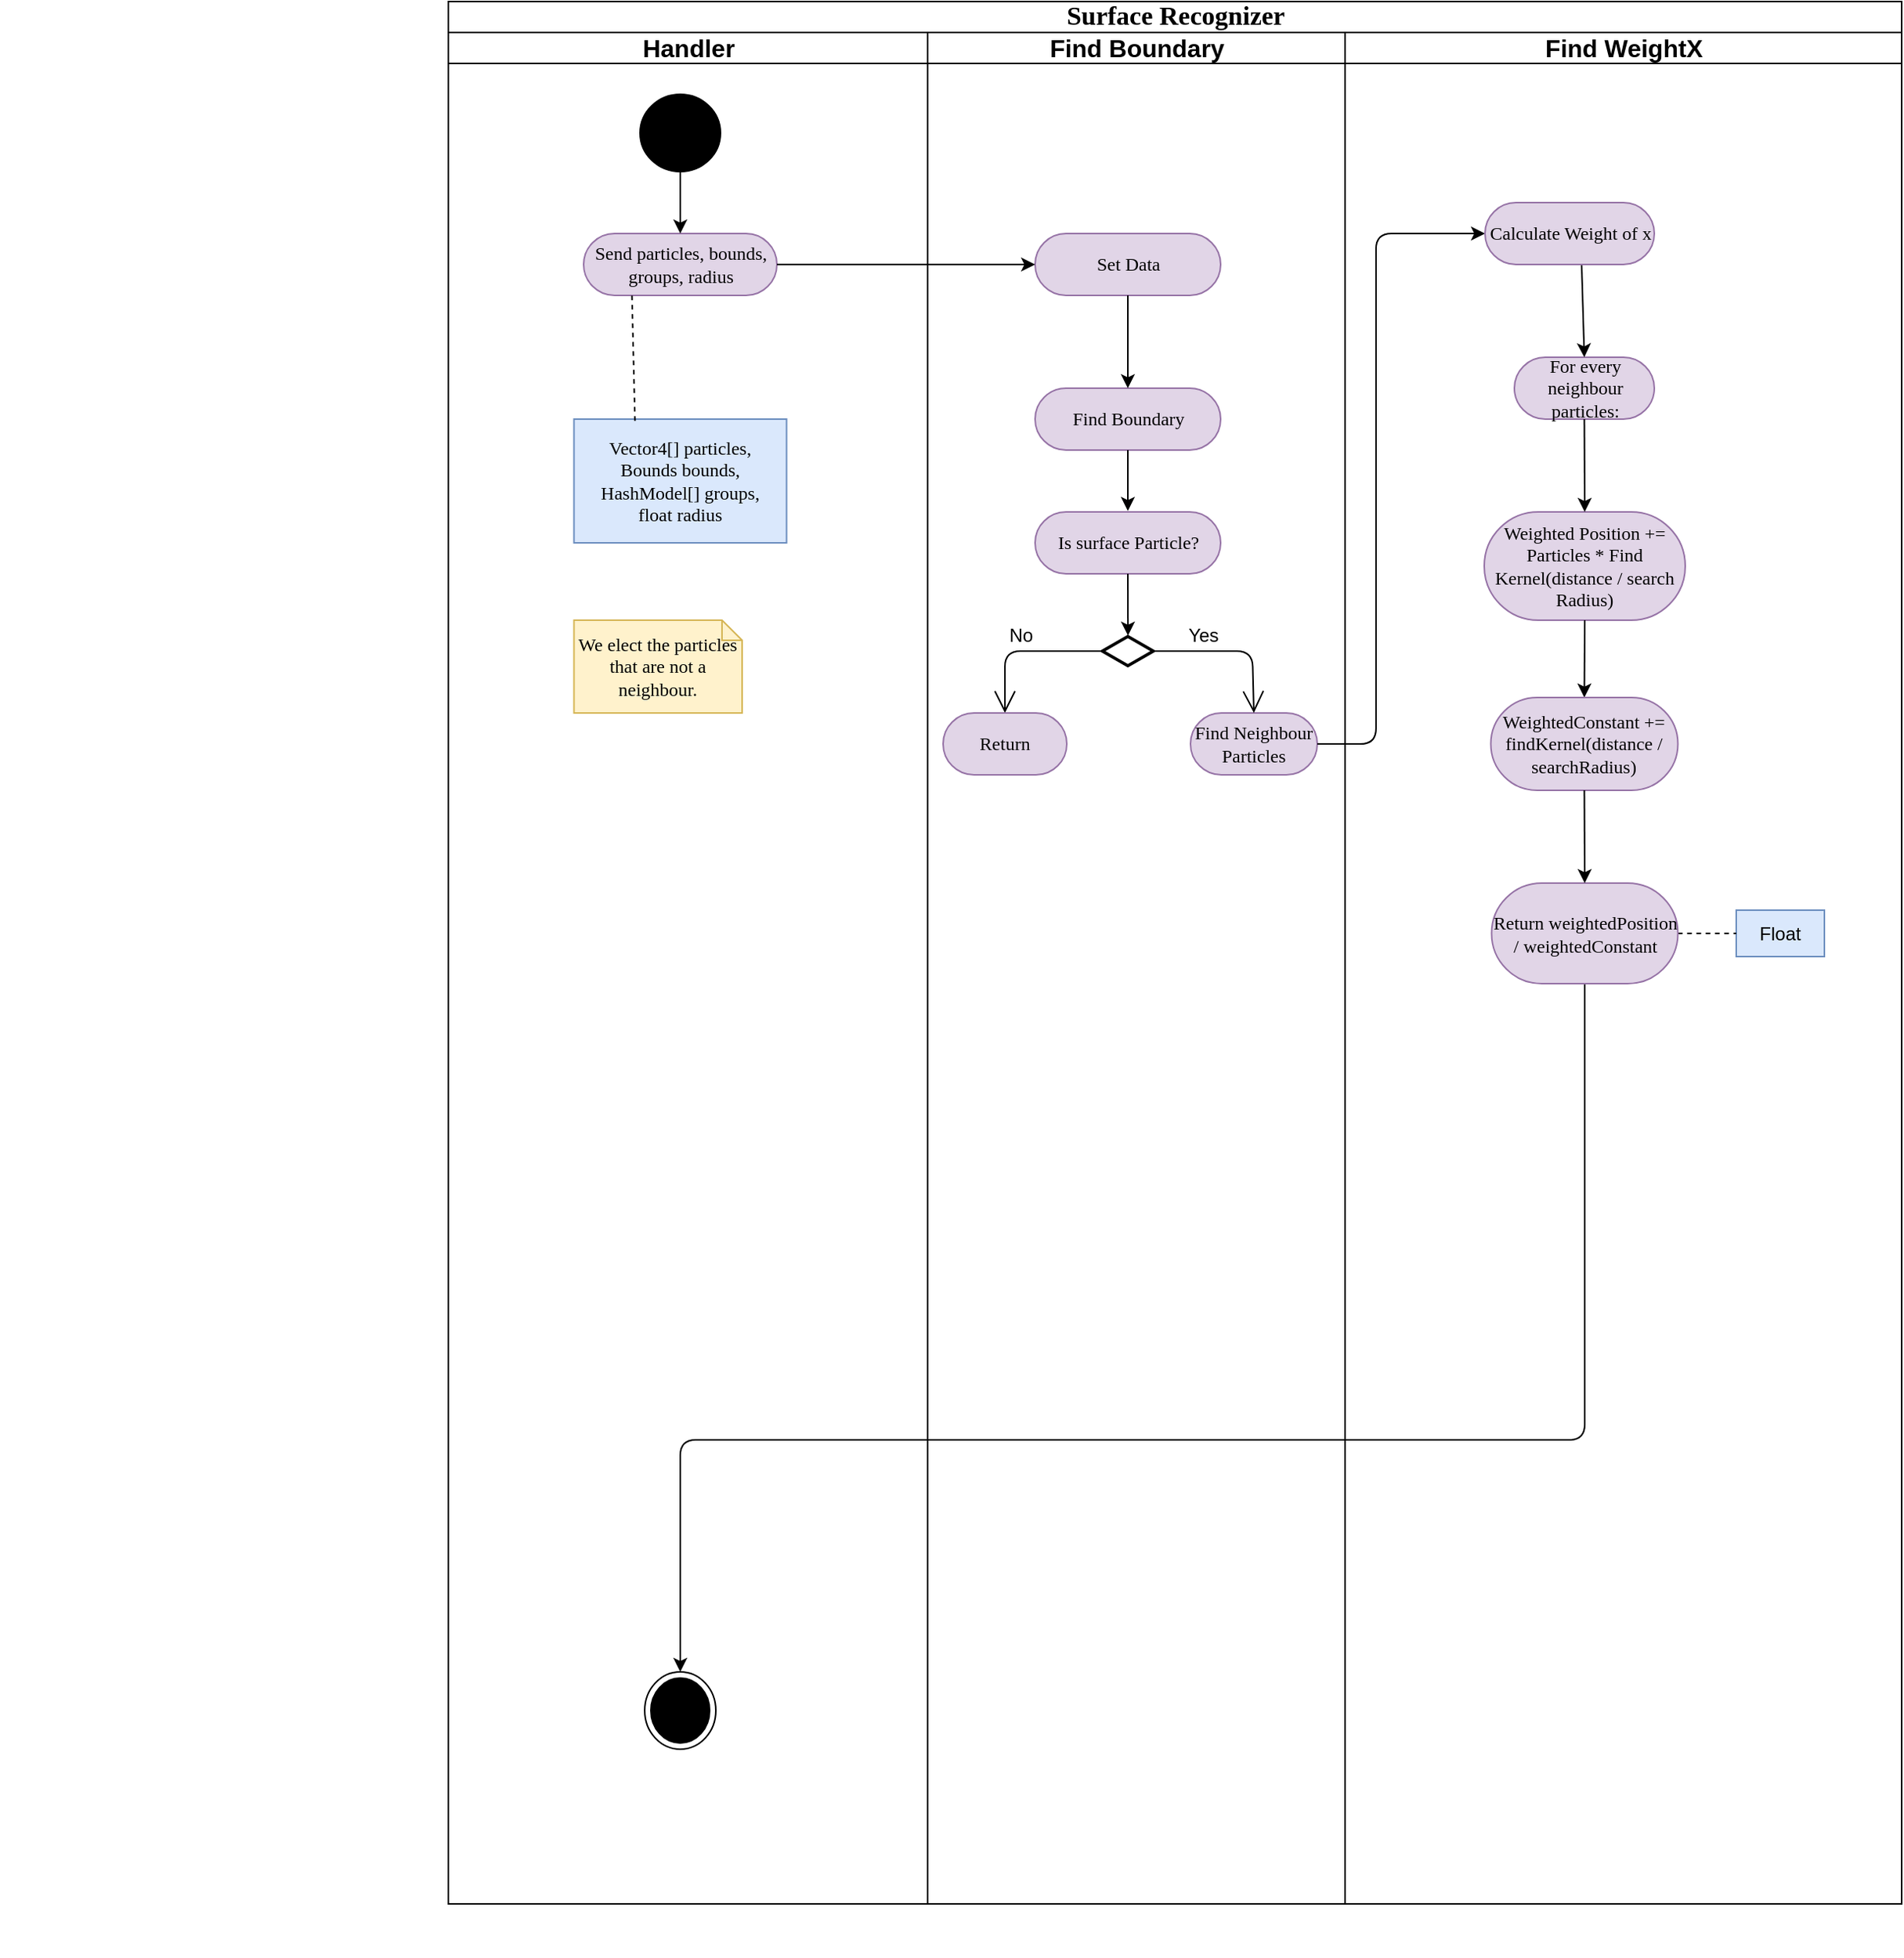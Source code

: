 <mxfile version="12.8.4" type="device"><diagram name="Page-1" id="0783ab3e-0a74-02c8-0abd-f7b4e66b4bec"><mxGraphModel dx="2297" dy="1747" grid="1" gridSize="10" guides="1" tooltips="1" connect="1" arrows="1" fold="1" page="1" pageScale="1" pageWidth="850" pageHeight="1100" background="#ffffff" math="0" shadow="0"><root><mxCell id="0"/><mxCell id="1" parent="0"/><mxCell id="iyxIDx-SKi2XZ2hmheYC-2" value="&lt;font style=&quot;font-size: 17px&quot;&gt;Surface Recognizer&lt;/font&gt;" style="swimlane;html=1;childLayout=stackLayout;startSize=20;rounded=0;shadow=0;comic=0;labelBackgroundColor=none;strokeWidth=1;fontFamily=Verdana;fontSize=12;align=center;" parent="1" vertex="1"><mxGeometry x="-480" y="-220" width="940" height="1230" as="geometry"><mxRectangle x="40" y="20" width="60" height="20" as="alternateBounds"/></mxGeometry></mxCell><mxCell id="iyxIDx-SKi2XZ2hmheYC-3" value="&lt;font style=&quot;font-size: 16px&quot;&gt;Handler&lt;/font&gt;" style="swimlane;html=1;startSize=20;" parent="iyxIDx-SKi2XZ2hmheYC-2" vertex="1"><mxGeometry y="20" width="310" height="1210" as="geometry"/></mxCell><mxCell id="iyxIDx-SKi2XZ2hmheYC-128" value="" style="ellipse;whiteSpace=wrap;html=1;rounded=0;shadow=0;comic=0;labelBackgroundColor=none;strokeWidth=1;fillColor=#000000;fontFamily=Verdana;fontSize=12;align=center;" parent="iyxIDx-SKi2XZ2hmheYC-3" vertex="1"><mxGeometry x="124" y="40" width="52" height="50" as="geometry"/></mxCell><mxCell id="iyxIDx-SKi2XZ2hmheYC-133" value="Send particles, bounds, groups, radius" style="rounded=1;whiteSpace=wrap;html=1;shadow=0;comic=0;labelBackgroundColor=none;strokeWidth=1;fontFamily=Verdana;fontSize=12;align=center;arcSize=50;fillColor=#e1d5e7;strokeColor=#9673a6;" parent="iyxIDx-SKi2XZ2hmheYC-3" vertex="1"><mxGeometry x="87.5" y="130" width="125" height="40" as="geometry"/></mxCell><mxCell id="iyxIDx-SKi2XZ2hmheYC-138" value="Vector4[] particles, &lt;br&gt;Bounds bounds,&lt;br&gt;HashModel[] groups,&lt;br&gt;float radius" style="rounded=0;whiteSpace=wrap;html=1;shadow=0;comic=0;labelBackgroundColor=none;strokeWidth=1;fontFamily=Verdana;fontSize=12;align=center;arcSize=50;fillColor=#dae8fc;strokeColor=#6c8ebf;" parent="iyxIDx-SKi2XZ2hmheYC-3" vertex="1"><mxGeometry x="81.25" y="250" width="137.5" height="80" as="geometry"/></mxCell><mxCell id="9pK3nnr7afZYVy23vYZ--10" value="" style="endArrow=classic;html=1;entryX=0.5;entryY=0;entryDx=0;entryDy=0;exitX=0.5;exitY=1;exitDx=0;exitDy=0;" parent="iyxIDx-SKi2XZ2hmheYC-3" source="iyxIDx-SKi2XZ2hmheYC-128" target="iyxIDx-SKi2XZ2hmheYC-133" edge="1"><mxGeometry width="50" height="50" relative="1" as="geometry"><mxPoint x="30" y="340" as="sourcePoint"/><mxPoint x="80" y="290" as="targetPoint"/></mxGeometry></mxCell><mxCell id="iyxIDx-SKi2XZ2hmheYC-134" value="We elect the particles that are not a neighbour." style="shape=note;whiteSpace=wrap;html=1;rounded=0;shadow=0;comic=0;labelBackgroundColor=none;strokeWidth=1;fontFamily=Verdana;fontSize=12;align=center;size=13;fillColor=#fff2cc;strokeColor=#d6b656;" parent="iyxIDx-SKi2XZ2hmheYC-3" vertex="1"><mxGeometry x="81.25" y="380" width="108.75" height="60" as="geometry"/></mxCell><mxCell id="tzsMjS1SY7v5C1gxbMhs-3" value="" style="endArrow=none;dashed=1;html=1;entryX=0.25;entryY=1;entryDx=0;entryDy=0;exitX=0.287;exitY=0.014;exitDx=0;exitDy=0;exitPerimeter=0;" parent="iyxIDx-SKi2XZ2hmheYC-3" source="iyxIDx-SKi2XZ2hmheYC-138" target="iyxIDx-SKi2XZ2hmheYC-133" edge="1"><mxGeometry width="50" height="50" relative="1" as="geometry"><mxPoint x="210" y="440" as="sourcePoint"/><mxPoint x="383.5" y="440" as="targetPoint"/></mxGeometry></mxCell><mxCell id="tzsMjS1SY7v5C1gxbMhs-5" value="" style="ellipse;html=1;shape=endState;fillColor=#000000;strokeColor=#000000;" parent="iyxIDx-SKi2XZ2hmheYC-3" vertex="1"><mxGeometry x="127" y="1060" width="46" height="50" as="geometry"/></mxCell><mxCell id="iyxIDx-SKi2XZ2hmheYC-12" value="&lt;font style=&quot;font-size: 16px&quot;&gt;Find Boundary&lt;/font&gt;" style="swimlane;html=1;startSize=20;" parent="iyxIDx-SKi2XZ2hmheYC-2" vertex="1"><mxGeometry x="310" y="20" width="270" height="1210" as="geometry"/></mxCell><mxCell id="iyxIDx-SKi2XZ2hmheYC-132" value="Find Boundary" style="rounded=1;whiteSpace=wrap;html=1;shadow=0;comic=0;labelBackgroundColor=none;strokeWidth=1;fontFamily=Verdana;fontSize=12;align=center;arcSize=50;fillColor=#e1d5e7;strokeColor=#9673a6;" parent="iyxIDx-SKi2XZ2hmheYC-12" vertex="1"><mxGeometry x="69.5" y="230" width="120" height="40" as="geometry"/></mxCell><mxCell id="9pK3nnr7afZYVy23vYZ--11" value="" style="endArrow=classic;html=1;exitX=0.5;exitY=1;exitDx=0;exitDy=0;entryX=0.5;entryY=-0.033;entryDx=0;entryDy=0;entryPerimeter=0;" parent="iyxIDx-SKi2XZ2hmheYC-12" source="iyxIDx-SKi2XZ2hmheYC-132" edge="1"><mxGeometry width="50" height="50" relative="1" as="geometry"><mxPoint x="210" y="330" as="sourcePoint"/><mxPoint x="129.5" y="309.34" as="targetPoint"/></mxGeometry></mxCell><mxCell id="tzsMjS1SY7v5C1gxbMhs-1" value="Find Neighbour Particles" style="rounded=1;whiteSpace=wrap;html=1;shadow=0;comic=0;labelBackgroundColor=none;strokeWidth=1;fontFamily=Verdana;fontSize=12;align=center;arcSize=50;fillColor=#e1d5e7;strokeColor=#9673a6;" parent="iyxIDx-SKi2XZ2hmheYC-12" vertex="1"><mxGeometry x="170" y="440" width="82" height="40" as="geometry"/></mxCell><mxCell id="hLqBAORqYOncBG05D6mu-1" value="Set Data" style="rounded=1;whiteSpace=wrap;html=1;shadow=0;comic=0;labelBackgroundColor=none;strokeWidth=1;fontFamily=Verdana;fontSize=12;align=center;arcSize=50;fillColor=#e1d5e7;strokeColor=#9673a6;" vertex="1" parent="iyxIDx-SKi2XZ2hmheYC-12"><mxGeometry x="69.5" y="130" width="120" height="40" as="geometry"/></mxCell><mxCell id="hLqBAORqYOncBG05D6mu-2" value="" style="endArrow=classic;html=1;exitX=0.5;exitY=1;exitDx=0;exitDy=0;entryX=0.5;entryY=0;entryDx=0;entryDy=0;" edge="1" parent="iyxIDx-SKi2XZ2hmheYC-12" source="hLqBAORqYOncBG05D6mu-1" target="iyxIDx-SKi2XZ2hmheYC-132"><mxGeometry width="50" height="50" relative="1" as="geometry"><mxPoint x="137" y="280" as="sourcePoint"/><mxPoint x="137" y="330" as="targetPoint"/></mxGeometry></mxCell><mxCell id="hLqBAORqYOncBG05D6mu-5" value="" style="html=1;whiteSpace=wrap;aspect=fixed;shape=isoRectangle;strokeWidth=2;" vertex="1" parent="iyxIDx-SKi2XZ2hmheYC-12"><mxGeometry x="113" y="390" width="33" height="20" as="geometry"/></mxCell><mxCell id="hLqBAORqYOncBG05D6mu-6" value="Is surface Particle?" style="rounded=1;whiteSpace=wrap;html=1;shadow=0;comic=0;labelBackgroundColor=none;strokeWidth=1;fontFamily=Verdana;fontSize=12;align=center;arcSize=50;fillColor=#e1d5e7;strokeColor=#9673a6;" vertex="1" parent="iyxIDx-SKi2XZ2hmheYC-12"><mxGeometry x="69.5" y="310" width="120" height="40" as="geometry"/></mxCell><mxCell id="hLqBAORqYOncBG05D6mu-7" value="" style="endArrow=open;endFill=1;endSize=12;html=1;exitX=1.019;exitY=0.5;exitDx=0;exitDy=0;exitPerimeter=0;entryX=0.5;entryY=0;entryDx=0;entryDy=0;" edge="1" parent="iyxIDx-SKi2XZ2hmheYC-12" source="hLqBAORqYOncBG05D6mu-5" target="tzsMjS1SY7v5C1gxbMhs-1"><mxGeometry width="160" relative="1" as="geometry"><mxPoint x="144.072" y="404.16" as="sourcePoint"/><mxPoint x="210" y="440" as="targetPoint"/><Array as="points"><mxPoint x="210" y="400"/></Array></mxGeometry></mxCell><mxCell id="hLqBAORqYOncBG05D6mu-8" value="" style="endArrow=open;endFill=1;endSize=12;html=1;exitX=-0.014;exitY=0.503;exitDx=0;exitDy=0;exitPerimeter=0;entryX=0.5;entryY=0;entryDx=0;entryDy=0;" edge="1" parent="iyxIDx-SKi2XZ2hmheYC-12" source="hLqBAORqYOncBG05D6mu-5" target="hLqBAORqYOncBG05D6mu-12"><mxGeometry width="160" relative="1" as="geometry"><mxPoint x="114.735" y="403.9" as="sourcePoint"/><mxPoint x="50" y="440" as="targetPoint"/><Array as="points"><mxPoint x="50" y="400"/></Array></mxGeometry></mxCell><mxCell id="hLqBAORqYOncBG05D6mu-9" value="No" style="text;html=1;align=center;verticalAlign=middle;resizable=0;points=[];;autosize=1;" vertex="1" parent="iyxIDx-SKi2XZ2hmheYC-12"><mxGeometry x="44.75" y="380" width="30" height="20" as="geometry"/></mxCell><mxCell id="hLqBAORqYOncBG05D6mu-10" value="Yes" style="text;html=1;align=center;verticalAlign=middle;resizable=0;points=[];;autosize=1;" vertex="1" parent="iyxIDx-SKi2XZ2hmheYC-12"><mxGeometry x="158" y="380" width="40" height="20" as="geometry"/></mxCell><mxCell id="hLqBAORqYOncBG05D6mu-11" value="" style="endArrow=classic;html=1;exitX=0.5;exitY=1;exitDx=0;exitDy=0;entryX=0.502;entryY=-0.003;entryDx=0;entryDy=0;entryPerimeter=0;" edge="1" parent="iyxIDx-SKi2XZ2hmheYC-12" source="hLqBAORqYOncBG05D6mu-6" target="hLqBAORqYOncBG05D6mu-5"><mxGeometry width="50" height="50" relative="1" as="geometry"><mxPoint x="433" y="160" as="sourcePoint"/><mxPoint x="127" y="400" as="targetPoint"/></mxGeometry></mxCell><mxCell id="hLqBAORqYOncBG05D6mu-12" value="Return" style="rounded=1;whiteSpace=wrap;html=1;shadow=0;comic=0;labelBackgroundColor=none;strokeWidth=1;fontFamily=Verdana;fontSize=12;align=center;arcSize=50;fillColor=#e1d5e7;strokeColor=#9673a6;" vertex="1" parent="iyxIDx-SKi2XZ2hmheYC-12"><mxGeometry x="10" y="440" width="80" height="40" as="geometry"/></mxCell><mxCell id="9pK3nnr7afZYVy23vYZ--1" value="" style="endArrow=classic;html=1;exitX=1;exitY=0.5;exitDx=0;exitDy=0;entryX=0;entryY=0.5;entryDx=0;entryDy=0;" parent="iyxIDx-SKi2XZ2hmheYC-2" source="iyxIDx-SKi2XZ2hmheYC-133" target="hLqBAORqYOncBG05D6mu-1" edge="1"><mxGeometry width="50" height="50" relative="1" as="geometry"><mxPoint x="130" y="250" as="sourcePoint"/><mxPoint x="480" y="170" as="targetPoint"/></mxGeometry></mxCell><mxCell id="9pK3nnr7afZYVy23vYZ--15" value="" style="endArrow=classic;html=1;exitX=1;exitY=0.5;exitDx=0;exitDy=0;entryX=0;entryY=0.5;entryDx=0;entryDy=0;" parent="iyxIDx-SKi2XZ2hmheYC-2" source="tzsMjS1SY7v5C1gxbMhs-1" target="tzsMjS1SY7v5C1gxbMhs-2" edge="1"><mxGeometry width="50" height="50" relative="1" as="geometry"><mxPoint x="436" y="470" as="sourcePoint"/><mxPoint x="446" y="440" as="targetPoint"/><Array as="points"><mxPoint x="600" y="480"/><mxPoint x="600" y="150"/></Array></mxGeometry></mxCell><mxCell id="9pK3nnr7afZYVy23vYZ--26" value="" style="endArrow=classic;html=1;strokeWidth=1;entryX=0.5;entryY=0;entryDx=0;entryDy=0;exitX=0.5;exitY=1;exitDx=0;exitDy=0;" parent="iyxIDx-SKi2XZ2hmheYC-2" target="tzsMjS1SY7v5C1gxbMhs-5" edge="1" source="hLqBAORqYOncBG05D6mu-16"><mxGeometry width="50" height="50" relative="1" as="geometry"><mxPoint x="730" y="820" as="sourcePoint"/><mxPoint x="149" y="980" as="targetPoint"/><Array as="points"><mxPoint x="735" y="930"/><mxPoint x="150" y="930"/></Array></mxGeometry></mxCell><mxCell id="iyxIDx-SKi2XZ2hmheYC-28" value="&lt;font style=&quot;font-size: 16px&quot;&gt;Find WeightX&lt;/font&gt;" style="swimlane;html=1;startSize=20;" parent="iyxIDx-SKi2XZ2hmheYC-2" vertex="1"><mxGeometry x="580" y="20" width="360" height="1210" as="geometry"/></mxCell><mxCell id="iyxIDx-SKi2XZ2hmheYC-149" value="For every neighbour particles:" style="rounded=1;whiteSpace=wrap;html=1;shadow=0;comic=0;labelBackgroundColor=none;strokeWidth=1;fontFamily=Verdana;fontSize=12;align=center;arcSize=50;fillColor=#e1d5e7;strokeColor=#9673a6;" parent="iyxIDx-SKi2XZ2hmheYC-28" vertex="1"><mxGeometry x="109.5" y="210" width="90.5" height="40" as="geometry"/></mxCell><mxCell id="iyxIDx-SKi2XZ2hmheYC-150" value="Weighted Position +=&lt;br&gt;Particles * Find Kernel(distance / search Radius)" style="rounded=1;whiteSpace=wrap;html=1;shadow=0;comic=0;labelBackgroundColor=none;strokeWidth=1;fontFamily=Verdana;fontSize=12;align=center;arcSize=50;fillColor=#e1d5e7;strokeColor=#9673a6;" parent="iyxIDx-SKi2XZ2hmheYC-28" vertex="1"><mxGeometry x="90" y="310" width="130" height="70" as="geometry"/></mxCell><mxCell id="9pK3nnr7afZYVy23vYZ--16" value="" style="endArrow=classic;html=1;exitX=0.5;exitY=1;exitDx=0;exitDy=0;entryX=0.5;entryY=0;entryDx=0;entryDy=0;" parent="iyxIDx-SKi2XZ2hmheYC-28" target="iyxIDx-SKi2XZ2hmheYC-149" edge="1"><mxGeometry width="50" height="50" relative="1" as="geometry"><mxPoint x="153" y="150" as="sourcePoint"/><mxPoint x="152.538" y="198.42" as="targetPoint"/></mxGeometry></mxCell><mxCell id="9pK3nnr7afZYVy23vYZ--22" value="" style="endArrow=classic;html=1;exitX=0.5;exitY=1;exitDx=0;exitDy=0;entryX=0.5;entryY=0;entryDx=0;entryDy=0;" parent="iyxIDx-SKi2XZ2hmheYC-28" source="iyxIDx-SKi2XZ2hmheYC-149" edge="1" target="iyxIDx-SKi2XZ2hmheYC-150"><mxGeometry width="50" height="50" relative="1" as="geometry"><mxPoint x="140.5" y="390" as="sourcePoint"/><mxPoint x="150" y="300" as="targetPoint"/></mxGeometry></mxCell><mxCell id="9pK3nnr7afZYVy23vYZ--25" value="" style="endArrow=classic;html=1;exitX=0.5;exitY=1;exitDx=0;exitDy=0;entryX=0.5;entryY=0;entryDx=0;entryDy=0;" parent="iyxIDx-SKi2XZ2hmheYC-28" source="iyxIDx-SKi2XZ2hmheYC-150" edge="1" target="hLqBAORqYOncBG05D6mu-14"><mxGeometry width="50" height="50" relative="1" as="geometry"><mxPoint x="215.672" y="320.2" as="sourcePoint"/><mxPoint x="154" y="420" as="targetPoint"/></mxGeometry></mxCell><mxCell id="9pK3nnr7afZYVy23vYZ--30" value="Float" style="rounded=0;whiteSpace=wrap;html=1;strokeWidth=1;fillColor=#dae8fc;strokeColor=#6c8ebf;" parent="iyxIDx-SKi2XZ2hmheYC-28" vertex="1"><mxGeometry x="253" y="567.5" width="57" height="30" as="geometry"/></mxCell><mxCell id="tzsMjS1SY7v5C1gxbMhs-2" value="Calculate Weight of x" style="rounded=1;whiteSpace=wrap;html=1;shadow=0;comic=0;labelBackgroundColor=none;strokeWidth=1;fontFamily=Verdana;fontSize=12;align=center;arcSize=50;fillColor=#e1d5e7;strokeColor=#9673a6;" parent="iyxIDx-SKi2XZ2hmheYC-28" vertex="1"><mxGeometry x="90.5" y="110" width="109.5" height="40" as="geometry"/></mxCell><mxCell id="tzsMjS1SY7v5C1gxbMhs-4" value="" style="endArrow=none;dashed=1;html=1;exitX=1;exitY=0.5;exitDx=0;exitDy=0;entryX=0;entryY=0.5;entryDx=0;entryDy=0;" parent="iyxIDx-SKi2XZ2hmheYC-28" source="hLqBAORqYOncBG05D6mu-16" target="9pK3nnr7afZYVy23vYZ--30" edge="1"><mxGeometry width="50" height="50" relative="1" as="geometry"><mxPoint x="220" y="582.5" as="sourcePoint"/><mxPoint x="310.5" y="492.5" as="targetPoint"/></mxGeometry></mxCell><mxCell id="hLqBAORqYOncBG05D6mu-14" value="WeightedConstant += findKernel(distance / searchRadius)" style="rounded=1;whiteSpace=wrap;html=1;shadow=0;comic=0;labelBackgroundColor=none;strokeWidth=1;fontFamily=Verdana;fontSize=12;align=center;arcSize=50;fillColor=#e1d5e7;strokeColor=#9673a6;" vertex="1" parent="iyxIDx-SKi2XZ2hmheYC-28"><mxGeometry x="94.25" y="430" width="121" height="60" as="geometry"/></mxCell><mxCell id="hLqBAORqYOncBG05D6mu-16" value="Return weightedPosition / weightedConstant" style="rounded=1;whiteSpace=wrap;html=1;shadow=0;comic=0;labelBackgroundColor=none;strokeWidth=1;fontFamily=Verdana;fontSize=12;align=center;arcSize=50;fillColor=#e1d5e7;strokeColor=#9673a6;" vertex="1" parent="iyxIDx-SKi2XZ2hmheYC-28"><mxGeometry x="94.75" y="550" width="120.5" height="65" as="geometry"/></mxCell><mxCell id="hLqBAORqYOncBG05D6mu-15" value="" style="endArrow=classic;html=1;exitX=0.5;exitY=1;exitDx=0;exitDy=0;entryX=0.5;entryY=0;entryDx=0;entryDy=0;" edge="1" parent="iyxIDx-SKi2XZ2hmheYC-28" source="hLqBAORqYOncBG05D6mu-14" target="hLqBAORqYOncBG05D6mu-16"><mxGeometry width="50" height="50" relative="1" as="geometry"><mxPoint x="165" y="390" as="sourcePoint"/><mxPoint x="155" y="540" as="targetPoint"/></mxGeometry></mxCell><mxCell id="iyxIDx-SKi2XZ2hmheYC-140" value="" style="text;strokeColor=none;fillColor=none;align=left;verticalAlign=middle;spacingTop=-1;spacingLeft=4;spacingRight=4;rotatable=0;labelPosition=right;points=[];portConstraint=eastwest;" parent="1" vertex="1"><mxGeometry x="-770" y="1030" width="20" height="14" as="geometry"/></mxCell></root></mxGraphModel></diagram></mxfile>